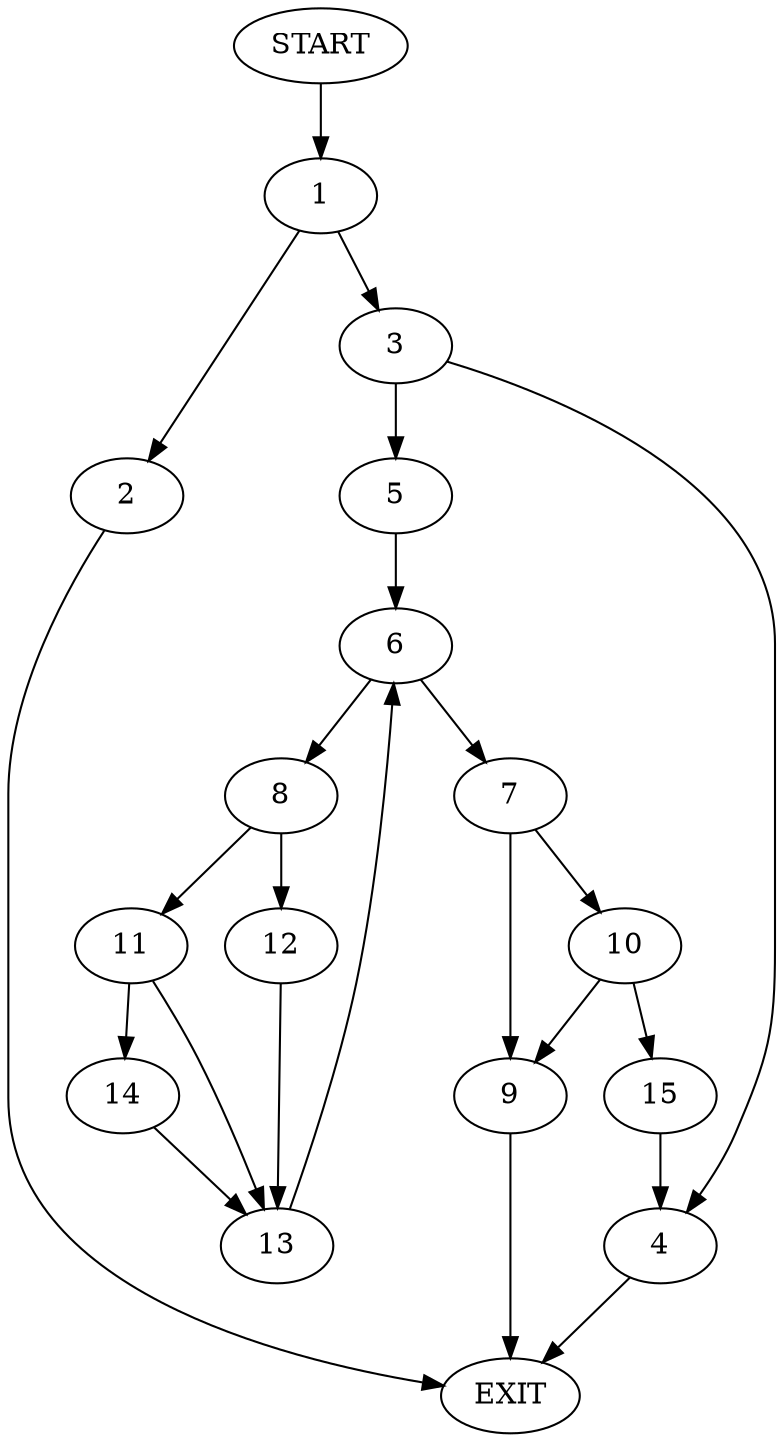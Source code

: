 digraph {
0 [label="START"]
16 [label="EXIT"]
0 -> 1
1 -> 2
1 -> 3
2 -> 16
3 -> 4
3 -> 5
4 -> 16
5 -> 6
6 -> 7
6 -> 8
7 -> 9
7 -> 10
8 -> 11
8 -> 12
11 -> 13
11 -> 14
12 -> 13
13 -> 6
14 -> 13
10 -> 9
10 -> 15
9 -> 16
15 -> 4
}
